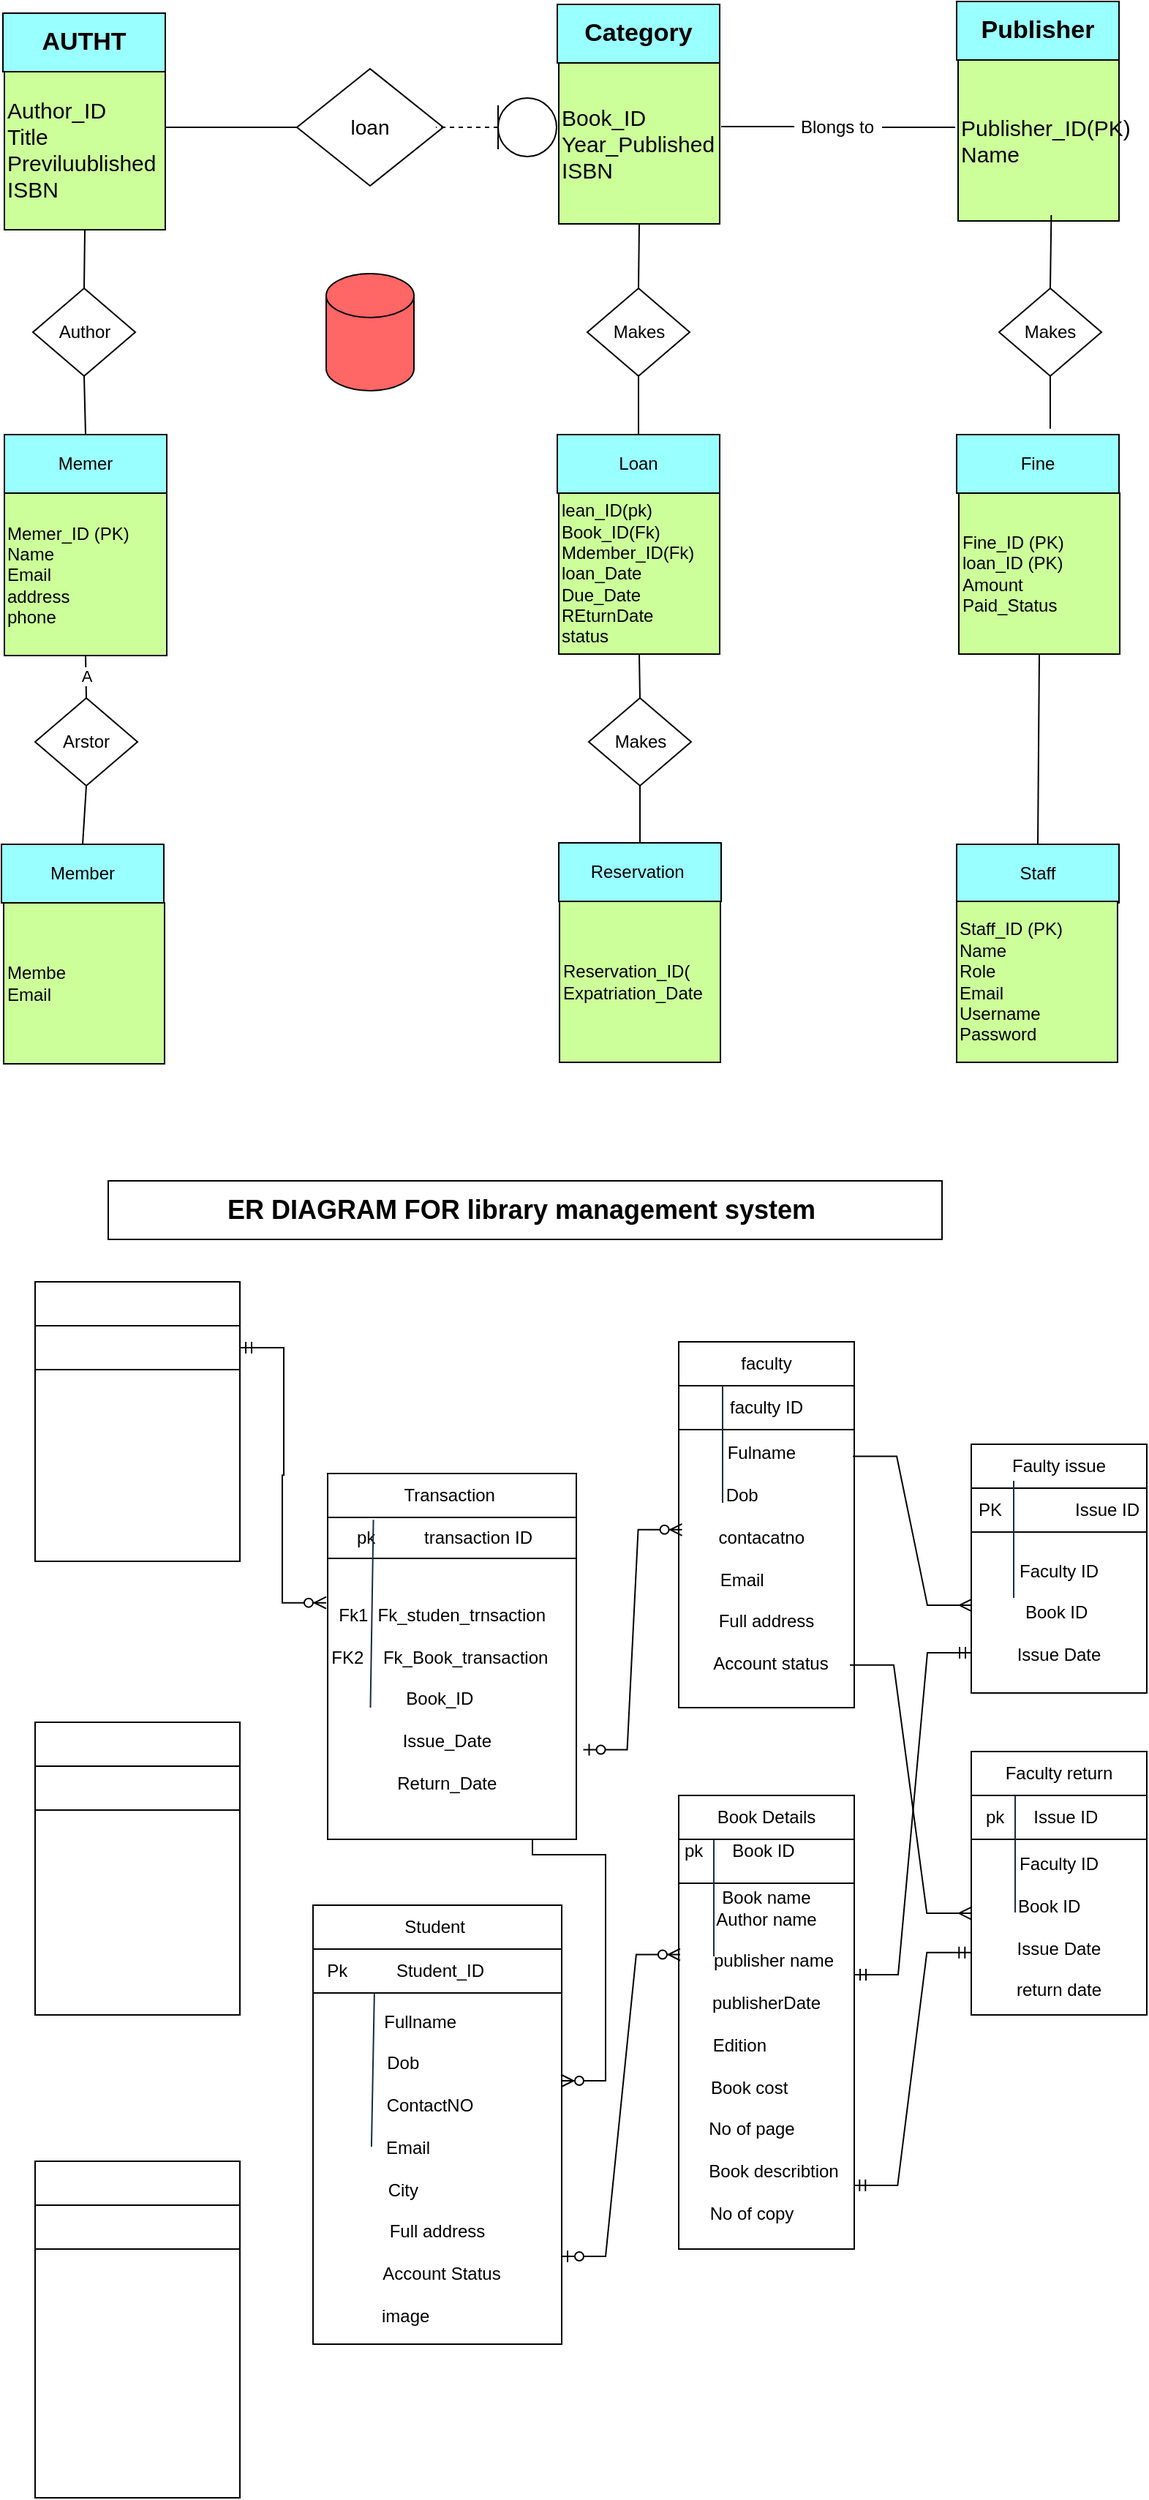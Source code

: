 <mxfile version="27.0.2">
  <diagram name="Page-1" id="FoEoWMVOJTnuln3-TEQc">
    <mxGraphModel dx="1025" dy="451" grid="1" gridSize="10" guides="1" tooltips="1" connect="1" arrows="1" fold="1" page="1" pageScale="1" pageWidth="850" pageHeight="1100" math="0" shadow="0">
      <root>
        <mxCell id="0" />
        <mxCell id="1" parent="0" />
        <mxCell id="AqOa6sonlPo9D2rfYCfu-1" value="&lt;font style=&quot;font-size: 14px;&quot;&gt;loan&lt;/font&gt;" style="rhombus;whiteSpace=wrap;html=1;" parent="1" vertex="1">
          <mxGeometry x="330" y="80" width="100" height="80" as="geometry" />
        </mxCell>
        <mxCell id="AqOa6sonlPo9D2rfYCfu-2" value="&lt;font style=&quot;font-size: 15px;&quot;&gt;Author_ID&lt;/font&gt;&lt;div&gt;&lt;font style=&quot;font-size: 15px;&quot;&gt;Title&lt;/font&gt;&lt;/div&gt;&lt;div&gt;&lt;font style=&quot;font-size: 15px;&quot;&gt;Previluublished&lt;/font&gt;&lt;/div&gt;&lt;div&gt;&lt;font style=&quot;font-size: 15px;&quot;&gt;ISBN&lt;/font&gt;&lt;/div&gt;" style="whiteSpace=wrap;html=1;aspect=fixed;align=left;fillColor=#CCFF99;" parent="1" vertex="1">
          <mxGeometry x="130" y="80" width="110" height="110" as="geometry" />
        </mxCell>
        <mxCell id="AqOa6sonlPo9D2rfYCfu-3" value="&lt;b&gt;&lt;font style=&quot;font-size: 17px;&quot;&gt;AUTHT&lt;/font&gt;&lt;/b&gt;" style="rounded=0;whiteSpace=wrap;html=1;fillColor=#99FFFF;" parent="1" vertex="1">
          <mxGeometry x="129" y="42" width="111" height="40" as="geometry" />
        </mxCell>
        <mxCell id="AqOa6sonlPo9D2rfYCfu-4" value="" style="endArrow=none;html=1;rounded=0;" parent="1" edge="1">
          <mxGeometry width="50" height="50" relative="1" as="geometry">
            <mxPoint x="240" y="120" as="sourcePoint" />
            <mxPoint x="330" y="120" as="targetPoint" />
            <Array as="points">
              <mxPoint x="300" y="120" />
            </Array>
          </mxGeometry>
        </mxCell>
        <mxCell id="AqOa6sonlPo9D2rfYCfu-5" value="" style="shape=umlLifeline;perimeter=lifelinePerimeter;whiteSpace=wrap;html=1;container=1;dropTarget=0;collapsible=0;recursiveResize=0;outlineConnect=0;portConstraint=eastwest;newEdgeStyle={&quot;curved&quot;:0,&quot;rounded&quot;:0};participant=umlEntity;rotation=90;size=40;" parent="1" vertex="1">
          <mxGeometry x="446.25" y="78.75" width="40" height="82.5" as="geometry" />
        </mxCell>
        <mxCell id="AqOa6sonlPo9D2rfYCfu-6" value="&lt;span style=&quot;font-size: 15px;&quot;&gt;Book_ID&lt;/span&gt;&lt;div&gt;&lt;span style=&quot;font-size: 15px;&quot;&gt;Year_Published&lt;/span&gt;&lt;/div&gt;&lt;div&gt;&lt;span style=&quot;font-size: 15px;&quot;&gt;ISBN&lt;/span&gt;&lt;/div&gt;" style="whiteSpace=wrap;html=1;aspect=fixed;align=left;fillColor=#CCFF99;" parent="1" vertex="1">
          <mxGeometry x="509" y="76" width="110" height="110" as="geometry" />
        </mxCell>
        <mxCell id="AqOa6sonlPo9D2rfYCfu-7" value="&lt;span style=&quot;font-size: 17px;&quot;&gt;&lt;b&gt;Category&lt;/b&gt;&lt;/span&gt;" style="rounded=0;whiteSpace=wrap;html=1;fillColor=#99FFFF;" parent="1" vertex="1">
          <mxGeometry x="508" y="36" width="111" height="40" as="geometry" />
        </mxCell>
        <mxCell id="heS-apC7RwUpxdM9aNpH-1" value="" style="shape=cylinder3;whiteSpace=wrap;html=1;boundedLbl=1;backgroundOutline=1;size=15;fillColor=#FF6666;" parent="1" vertex="1">
          <mxGeometry x="350" y="220" width="60" height="80" as="geometry" />
        </mxCell>
        <mxCell id="B1uiYq23eyl5VwNpWCAt-1" value="" style="endArrow=none;html=1;rounded=0;" parent="1" edge="1">
          <mxGeometry width="50" height="50" relative="1" as="geometry">
            <mxPoint x="620" y="119.5" as="sourcePoint" />
            <mxPoint x="670" y="119.5" as="targetPoint" />
          </mxGeometry>
        </mxCell>
        <mxCell id="B1uiYq23eyl5VwNpWCAt-2" value="Blongs to" style="text;html=1;align=center;verticalAlign=middle;resizable=0;points=[];autosize=1;strokeColor=none;fillColor=none;" parent="1" vertex="1">
          <mxGeometry x="664" y="105" width="70" height="30" as="geometry" />
        </mxCell>
        <mxCell id="B1uiYq23eyl5VwNpWCAt-3" value="" style="endArrow=none;html=1;rounded=0;" parent="1" edge="1">
          <mxGeometry width="50" height="50" relative="1" as="geometry">
            <mxPoint x="730" y="120" as="sourcePoint" />
            <mxPoint x="780" y="120" as="targetPoint" />
          </mxGeometry>
        </mxCell>
        <mxCell id="B1uiYq23eyl5VwNpWCAt-4" value="&lt;span style=&quot;font-size: 15px;&quot;&gt;Publisher_ID(PK)&lt;/span&gt;&lt;div&gt;&lt;span style=&quot;font-size: 15px;&quot;&gt;Name&lt;/span&gt;&lt;/div&gt;" style="whiteSpace=wrap;html=1;aspect=fixed;align=left;fillColor=#CCFF99;" parent="1" vertex="1">
          <mxGeometry x="782" y="74" width="110" height="110" as="geometry" />
        </mxCell>
        <mxCell id="B1uiYq23eyl5VwNpWCAt-5" value="&lt;span style=&quot;font-size: 17px;&quot;&gt;&lt;b&gt;Publisher&lt;/b&gt;&lt;/span&gt;" style="rounded=0;whiteSpace=wrap;html=1;fillColor=#99FFFF;" parent="1" vertex="1">
          <mxGeometry x="781" y="34" width="111" height="40" as="geometry" />
        </mxCell>
        <mxCell id="EL94iSqlh3Zu_l04_MkY-1" value="Memer" style="rounded=0;whiteSpace=wrap;html=1;fillColor=#99FFFF;" parent="1" vertex="1">
          <mxGeometry x="130" y="330" width="111" height="40" as="geometry" />
        </mxCell>
        <mxCell id="EL94iSqlh3Zu_l04_MkY-2" value="Author" style="rhombus;whiteSpace=wrap;html=1;" parent="1" vertex="1">
          <mxGeometry x="149.5" y="230" width="70" height="60" as="geometry" />
        </mxCell>
        <mxCell id="EL94iSqlh3Zu_l04_MkY-3" value="Memer_ID (PK)&lt;div&gt;Name&lt;/div&gt;&lt;div&gt;Email&lt;/div&gt;&lt;div&gt;address&lt;/div&gt;&lt;div&gt;phone&lt;/div&gt;" style="whiteSpace=wrap;html=1;aspect=fixed;align=left;fillColor=#CCFF99;" parent="1" vertex="1">
          <mxGeometry x="130" y="370" width="111" height="111" as="geometry" />
        </mxCell>
        <mxCell id="EL94iSqlh3Zu_l04_MkY-4" value="Member" style="rounded=0;whiteSpace=wrap;html=1;fillColor=#99FFFF;" parent="1" vertex="1">
          <mxGeometry x="128" y="610" width="111" height="40" as="geometry" />
        </mxCell>
        <mxCell id="EL94iSqlh3Zu_l04_MkY-5" value="Membe&lt;div&gt;Email&lt;/div&gt;" style="whiteSpace=wrap;html=1;aspect=fixed;align=left;fillColor=#CCFF99;" parent="1" vertex="1">
          <mxGeometry x="129.5" y="650" width="110" height="110" as="geometry" />
        </mxCell>
        <mxCell id="EL94iSqlh3Zu_l04_MkY-6" value="Arstor" style="rhombus;whiteSpace=wrap;html=1;" parent="1" vertex="1">
          <mxGeometry x="151" y="510" width="70" height="60" as="geometry" />
        </mxCell>
        <mxCell id="EL94iSqlh3Zu_l04_MkY-8" value="" style="endArrow=none;html=1;rounded=0;exitX=0.5;exitY=1;exitDx=0;exitDy=0;entryX=0.5;entryY=0;entryDx=0;entryDy=0;" parent="1" source="AqOa6sonlPo9D2rfYCfu-2" target="EL94iSqlh3Zu_l04_MkY-2" edge="1">
          <mxGeometry width="50" height="50" relative="1" as="geometry">
            <mxPoint x="241" y="220" as="sourcePoint" />
            <mxPoint x="331" y="220" as="targetPoint" />
            <Array as="points" />
          </mxGeometry>
        </mxCell>
        <mxCell id="EL94iSqlh3Zu_l04_MkY-9" value="" style="endArrow=none;html=1;rounded=0;entryX=0.579;entryY=0.964;entryDx=0;entryDy=0;exitX=0.5;exitY=0;exitDx=0;exitDy=0;entryPerimeter=0;" parent="1" source="EL94iSqlh3Zu_l04_MkY-15" target="B1uiYq23eyl5VwNpWCAt-4" edge="1">
          <mxGeometry width="50" height="50" relative="1" as="geometry">
            <mxPoint x="600" y="470" as="sourcePoint" />
            <mxPoint x="670" y="460" as="targetPoint" />
            <Array as="points" />
          </mxGeometry>
        </mxCell>
        <mxCell id="EL94iSqlh3Zu_l04_MkY-10" value="" style="endArrow=none;html=1;rounded=0;exitX=0.5;exitY=1;exitDx=0;exitDy=0;entryX=0.5;entryY=0;entryDx=0;entryDy=0;" parent="1" source="EL94iSqlh3Zu_l04_MkY-2" target="EL94iSqlh3Zu_l04_MkY-1" edge="1">
          <mxGeometry width="50" height="50" relative="1" as="geometry">
            <mxPoint x="290" y="250" as="sourcePoint" />
            <mxPoint x="360" y="240" as="targetPoint" />
            <Array as="points" />
          </mxGeometry>
        </mxCell>
        <mxCell id="EL94iSqlh3Zu_l04_MkY-11" value="A" style="endArrow=none;html=1;rounded=0;exitX=0.5;exitY=1;exitDx=0;exitDy=0;entryX=0.5;entryY=0;entryDx=0;entryDy=0;" parent="1" source="EL94iSqlh3Zu_l04_MkY-3" target="EL94iSqlh3Zu_l04_MkY-6" edge="1">
          <mxGeometry width="50" height="50" relative="1" as="geometry">
            <mxPoint x="310" y="565" as="sourcePoint" />
            <mxPoint x="380" y="555" as="targetPoint" />
            <Array as="points" />
          </mxGeometry>
        </mxCell>
        <mxCell id="EL94iSqlh3Zu_l04_MkY-12" value="" style="endArrow=none;html=1;rounded=0;exitX=0.5;exitY=1;exitDx=0;exitDy=0;entryX=0.5;entryY=0;entryDx=0;entryDy=0;" parent="1" source="EL94iSqlh3Zu_l04_MkY-6" target="EL94iSqlh3Zu_l04_MkY-4" edge="1">
          <mxGeometry width="50" height="50" relative="1" as="geometry">
            <mxPoint x="310" y="565" as="sourcePoint" />
            <mxPoint x="380" y="555" as="targetPoint" />
            <Array as="points" />
          </mxGeometry>
        </mxCell>
        <mxCell id="EL94iSqlh3Zu_l04_MkY-13" value="Fine" style="rounded=0;whiteSpace=wrap;html=1;fillColor=#99FFFF;" parent="1" vertex="1">
          <mxGeometry x="781" y="330" width="111" height="40" as="geometry" />
        </mxCell>
        <mxCell id="EL94iSqlh3Zu_l04_MkY-14" value="Fine_ID (PK)&lt;div&gt;loan_ID (PK)&lt;/div&gt;&lt;div&gt;Amount&lt;/div&gt;&lt;div&gt;Paid_Status&lt;/div&gt;" style="whiteSpace=wrap;html=1;aspect=fixed;align=left;fillColor=#CCFF99;" parent="1" vertex="1">
          <mxGeometry x="782.5" y="370" width="110" height="110" as="geometry" />
        </mxCell>
        <mxCell id="EL94iSqlh3Zu_l04_MkY-15" value="Makes" style="rhombus;whiteSpace=wrap;html=1;" parent="1" vertex="1">
          <mxGeometry x="810" y="230" width="70" height="60" as="geometry" />
        </mxCell>
        <mxCell id="EL94iSqlh3Zu_l04_MkY-16" value="" style="endArrow=none;html=1;rounded=0;entryX=0.5;entryY=1;entryDx=0;entryDy=0;" parent="1" target="EL94iSqlh3Zu_l04_MkY-15" edge="1">
          <mxGeometry width="50" height="50" relative="1" as="geometry">
            <mxPoint x="845" y="326" as="sourcePoint" />
            <mxPoint x="734" y="299.5" as="targetPoint" />
            <Array as="points" />
          </mxGeometry>
        </mxCell>
        <mxCell id="EL94iSqlh3Zu_l04_MkY-17" value="Staff" style="rounded=0;whiteSpace=wrap;html=1;fillColor=#99FFFF;" parent="1" vertex="1">
          <mxGeometry x="781" y="610" width="111" height="40" as="geometry" />
        </mxCell>
        <mxCell id="EL94iSqlh3Zu_l04_MkY-18" value="Staff_ID (PK)&lt;div&gt;Name&lt;/div&gt;&lt;div&gt;Role&lt;/div&gt;&lt;div&gt;Email&lt;/div&gt;&lt;div&gt;Username&lt;/div&gt;&lt;div&gt;Password&lt;/div&gt;" style="whiteSpace=wrap;html=1;aspect=fixed;align=left;fillColor=#CCFF99;" parent="1" vertex="1">
          <mxGeometry x="781" y="649" width="110" height="110" as="geometry" />
        </mxCell>
        <mxCell id="EL94iSqlh3Zu_l04_MkY-19" value="" style="endArrow=none;html=1;rounded=0;exitX=0.5;exitY=1;exitDx=0;exitDy=0;entryX=0.5;entryY=0;entryDx=0;entryDy=0;" parent="1" source="EL94iSqlh3Zu_l04_MkY-14" target="EL94iSqlh3Zu_l04_MkY-17" edge="1">
          <mxGeometry width="50" height="50" relative="1" as="geometry">
            <mxPoint x="890" y="520" as="sourcePoint" />
            <mxPoint x="990" y="510" as="targetPoint" />
            <Array as="points" />
          </mxGeometry>
        </mxCell>
        <mxCell id="r23-rb_sF9-1-wGjHm8x-1" value="Loan" style="rounded=0;whiteSpace=wrap;html=1;fillColor=#99FFFF;" parent="1" vertex="1">
          <mxGeometry x="508" y="330" width="111" height="40" as="geometry" />
        </mxCell>
        <mxCell id="r23-rb_sF9-1-wGjHm8x-2" value="lean_ID(pk)&lt;div&gt;Book_ID(Fk)&lt;/div&gt;&lt;div&gt;Mdember_ID(Fk)&lt;/div&gt;&lt;div&gt;loan_Date&lt;/div&gt;&lt;div&gt;Due_Date&lt;/div&gt;&lt;div&gt;REturnDate&lt;/div&gt;&lt;div&gt;status&lt;/div&gt;" style="whiteSpace=wrap;html=1;aspect=fixed;align=left;fillColor=#CCFF99;" parent="1" vertex="1">
          <mxGeometry x="509" y="370" width="110" height="110" as="geometry" />
        </mxCell>
        <mxCell id="r23-rb_sF9-1-wGjHm8x-3" value="Reservation&amp;nbsp;" style="rounded=0;whiteSpace=wrap;html=1;fillColor=#99FFFF;" parent="1" vertex="1">
          <mxGeometry x="509" y="609" width="111" height="40" as="geometry" />
        </mxCell>
        <mxCell id="r23-rb_sF9-1-wGjHm8x-4" value="Reservation_ID(&lt;div&gt;Expatriation_Date&lt;/div&gt;" style="whiteSpace=wrap;html=1;aspect=fixed;align=left;fillColor=#CCFF99;" parent="1" vertex="1">
          <mxGeometry x="509.5" y="649" width="110" height="110" as="geometry" />
        </mxCell>
        <mxCell id="r23-rb_sF9-1-wGjHm8x-5" value="Makes" style="rhombus;whiteSpace=wrap;html=1;" parent="1" vertex="1">
          <mxGeometry x="528.5" y="230" width="70" height="60" as="geometry" />
        </mxCell>
        <mxCell id="r23-rb_sF9-1-wGjHm8x-6" value="" style="endArrow=none;html=1;rounded=0;entryX=0.5;entryY=1;entryDx=0;entryDy=0;exitX=0.5;exitY=0;exitDx=0;exitDy=0;" parent="1" source="r23-rb_sF9-1-wGjHm8x-5" target="AqOa6sonlPo9D2rfYCfu-6" edge="1">
          <mxGeometry width="50" height="50" relative="1" as="geometry">
            <mxPoint x="855" y="240" as="sourcePoint" />
            <mxPoint x="856" y="190" as="targetPoint" />
            <Array as="points" />
          </mxGeometry>
        </mxCell>
        <mxCell id="r23-rb_sF9-1-wGjHm8x-7" value="" style="endArrow=none;html=1;rounded=0;entryX=0.5;entryY=0;entryDx=0;entryDy=0;exitX=0.5;exitY=1;exitDx=0;exitDy=0;" parent="1" source="r23-rb_sF9-1-wGjHm8x-5" target="r23-rb_sF9-1-wGjHm8x-1" edge="1">
          <mxGeometry width="50" height="50" relative="1" as="geometry">
            <mxPoint x="574" y="240" as="sourcePoint" />
            <mxPoint x="574" y="196" as="targetPoint" />
            <Array as="points" />
          </mxGeometry>
        </mxCell>
        <mxCell id="r23-rb_sF9-1-wGjHm8x-8" value="" style="endArrow=none;html=1;rounded=0;exitX=0.5;exitY=1;exitDx=0;exitDy=0;entryX=0.5;entryY=0;entryDx=0;entryDy=0;" parent="1" source="r23-rb_sF9-1-wGjHm8x-2" target="r23-rb_sF9-1-wGjHm8x-10" edge="1">
          <mxGeometry width="50" height="50" relative="1" as="geometry">
            <mxPoint x="848" y="490" as="sourcePoint" />
            <mxPoint x="580" y="500" as="targetPoint" />
            <Array as="points" />
          </mxGeometry>
        </mxCell>
        <mxCell id="r23-rb_sF9-1-wGjHm8x-9" value="" style="endArrow=none;html=1;rounded=0;exitX=0.5;exitY=1;exitDx=0;exitDy=0;entryX=0.5;entryY=0;entryDx=0;entryDy=0;" parent="1" source="r23-rb_sF9-1-wGjHm8x-10" target="r23-rb_sF9-1-wGjHm8x-3" edge="1">
          <mxGeometry width="50" height="50" relative="1" as="geometry">
            <mxPoint x="580" y="570" as="sourcePoint" />
            <mxPoint x="574" y="619" as="targetPoint" />
            <Array as="points" />
          </mxGeometry>
        </mxCell>
        <mxCell id="r23-rb_sF9-1-wGjHm8x-10" value="Makes" style="rhombus;whiteSpace=wrap;html=1;" parent="1" vertex="1">
          <mxGeometry x="529.5" y="510" width="70" height="60" as="geometry" />
        </mxCell>
        <mxCell id="JQ3Pu39aECeHjvt2iDNs-1" value="Fulname&amp;nbsp;&amp;nbsp;&lt;div&gt;&amp;nbsp;&lt;div&gt;Dob&amp;nbsp; &amp;nbsp; &amp;nbsp; &amp;nbsp; &amp;nbsp;&amp;nbsp;&lt;/div&gt;&lt;div&gt;&amp;nbsp; &amp;nbsp; &amp;nbsp; &amp;nbsp;&amp;nbsp;&lt;/div&gt;&lt;div&gt;contacatno&amp;nbsp;&amp;nbsp;&lt;/div&gt;&lt;div&gt;&amp;nbsp;&amp;nbsp;&lt;/div&gt;&lt;div&gt;Email&amp;nbsp; &amp;nbsp; &amp;nbsp; &amp;nbsp; &amp;nbsp;&amp;nbsp;&lt;/div&gt;&lt;div&gt;&amp;nbsp; &amp;nbsp; &amp;nbsp; &amp;nbsp; &amp;nbsp;&amp;nbsp;&lt;/div&gt;&lt;div&gt;Full address&lt;/div&gt;&lt;div&gt;&amp;nbsp;&lt;/div&gt;&lt;div&gt;&amp;nbsp; Account status&lt;/div&gt;&lt;div&gt;&lt;br&gt;&lt;/div&gt;&lt;/div&gt;" style="rounded=0;whiteSpace=wrap;html=1;" vertex="1" parent="1">
          <mxGeometry x="591" y="1010" width="120" height="190" as="geometry" />
        </mxCell>
        <mxCell id="JQ3Pu39aECeHjvt2iDNs-2" value="faculty ID" style="rounded=0;whiteSpace=wrap;html=1;" vertex="1" parent="1">
          <mxGeometry x="591" y="980" width="120" height="30" as="geometry" />
        </mxCell>
        <mxCell id="JQ3Pu39aECeHjvt2iDNs-3" value="faculty" style="rounded=0;whiteSpace=wrap;html=1;" vertex="1" parent="1">
          <mxGeometry x="591" y="950" width="120" height="30" as="geometry" />
        </mxCell>
        <mxCell id="JQ3Pu39aECeHjvt2iDNs-4" value="&lt;div&gt;&lt;br&gt;&lt;/div&gt;&lt;div&gt;Book name&lt;/div&gt;Author name&lt;div&gt;&lt;br&gt;&lt;div&gt;&amp;nbsp; &amp;nbsp;publisher name&lt;/div&gt;&lt;div&gt;&lt;br&gt;&lt;/div&gt;&lt;div&gt;publisherDate&lt;/div&gt;&lt;div&gt;&lt;br&gt;&lt;/div&gt;&lt;div&gt;Edition&amp;nbsp; &amp;nbsp; &amp;nbsp; &amp;nbsp; &amp;nbsp; &amp;nbsp;&lt;/div&gt;&lt;div&gt;&lt;br&gt;&lt;/div&gt;&lt;div&gt;Book cost&amp;nbsp; &amp;nbsp; &amp;nbsp; &amp;nbsp;&lt;/div&gt;&lt;div&gt;&lt;br&gt;&lt;/div&gt;&lt;div&gt;No of page&amp;nbsp; &amp;nbsp; &amp;nbsp;&amp;nbsp;&lt;/div&gt;&lt;div&gt;&lt;br&gt;&lt;/div&gt;&lt;div&gt;&amp;nbsp; &amp;nbsp;Book describtion&lt;/div&gt;&lt;div&gt;&lt;br&gt;&lt;/div&gt;&lt;div&gt;No of copy&amp;nbsp; &amp;nbsp; &amp;nbsp;&amp;nbsp;&lt;/div&gt;&lt;div&gt;&lt;br&gt;&lt;/div&gt;&lt;div&gt;&lt;br&gt;&lt;/div&gt;&lt;/div&gt;" style="rounded=0;whiteSpace=wrap;html=1;" vertex="1" parent="1">
          <mxGeometry x="591" y="1320" width="120" height="250" as="geometry" />
        </mxCell>
        <mxCell id="JQ3Pu39aECeHjvt2iDNs-5" value="pk&amp;nbsp; &amp;nbsp; &amp;nbsp; Book ID&amp;nbsp; &amp;nbsp; &amp;nbsp; &amp;nbsp; &amp;nbsp; &amp;nbsp; &amp;nbsp; &amp;nbsp;" style="rounded=0;whiteSpace=wrap;html=1;" vertex="1" parent="1">
          <mxGeometry x="591" y="1290" width="120" height="30" as="geometry" />
        </mxCell>
        <mxCell id="JQ3Pu39aECeHjvt2iDNs-6" value="Book Details" style="rounded=0;whiteSpace=wrap;html=1;" vertex="1" parent="1">
          <mxGeometry x="591" y="1260" width="120" height="30" as="geometry" />
        </mxCell>
        <mxCell id="JQ3Pu39aECeHjvt2iDNs-7" value="Faculty ID&lt;div&gt;&lt;br&gt;&lt;div&gt;Book ID&amp;nbsp;&lt;/div&gt;&lt;div&gt;&amp;nbsp;&amp;nbsp;&amp;nbsp;&lt;/div&gt;&lt;div&gt;Issue Date&lt;/div&gt;&lt;/div&gt;" style="rounded=0;whiteSpace=wrap;html=1;" vertex="1" parent="1">
          <mxGeometry x="791" y="1080" width="120" height="110" as="geometry" />
        </mxCell>
        <mxCell id="JQ3Pu39aECeHjvt2iDNs-8" value="PK&amp;nbsp; &amp;nbsp; &amp;nbsp; &amp;nbsp; &amp;nbsp; &amp;nbsp; &amp;nbsp; &amp;nbsp;Issue ID" style="rounded=0;whiteSpace=wrap;html=1;" vertex="1" parent="1">
          <mxGeometry x="791" y="1050" width="120" height="30" as="geometry" />
        </mxCell>
        <mxCell id="JQ3Pu39aECeHjvt2iDNs-9" value="Faulty issue" style="rounded=0;whiteSpace=wrap;html=1;" vertex="1" parent="1">
          <mxGeometry x="791" y="1020" width="120" height="30" as="geometry" />
        </mxCell>
        <mxCell id="JQ3Pu39aECeHjvt2iDNs-10" value="Faculty ID&lt;div&gt;&lt;br&gt;&lt;div&gt;Book ID&amp;nbsp; &amp;nbsp;&amp;nbsp;&lt;/div&gt;&lt;div&gt;&lt;br&gt;&lt;/div&gt;&lt;div&gt;Issue Date&lt;/div&gt;&lt;div&gt;&lt;br&gt;&lt;/div&gt;&lt;div&gt;return date&lt;/div&gt;&lt;/div&gt;" style="rounded=0;whiteSpace=wrap;html=1;" vertex="1" parent="1">
          <mxGeometry x="791" y="1290" width="120" height="120" as="geometry" />
        </mxCell>
        <mxCell id="JQ3Pu39aECeHjvt2iDNs-11" value="pk&amp;nbsp; &amp;nbsp; &amp;nbsp; Issue ID&amp;nbsp; &amp;nbsp; &amp;nbsp; &amp;nbsp;" style="rounded=0;whiteSpace=wrap;html=1;" vertex="1" parent="1">
          <mxGeometry x="791" y="1260" width="120" height="30" as="geometry" />
        </mxCell>
        <mxCell id="JQ3Pu39aECeHjvt2iDNs-12" value="Faculty return" style="rounded=0;whiteSpace=wrap;html=1;" vertex="1" parent="1">
          <mxGeometry x="791" y="1230" width="120" height="30" as="geometry" />
        </mxCell>
        <mxCell id="JQ3Pu39aECeHjvt2iDNs-13" value="" style="edgeStyle=entityRelationEdgeStyle;fontSize=12;html=1;endArrow=ERmany;rounded=0;exitX=0.975;exitY=0.847;exitDx=0;exitDy=0;exitPerimeter=0;entryX=-0.003;entryY=0.421;entryDx=0;entryDy=0;entryPerimeter=0;" edge="1" parent="1" source="JQ3Pu39aECeHjvt2iDNs-1" target="JQ3Pu39aECeHjvt2iDNs-10">
          <mxGeometry width="100" height="100" relative="1" as="geometry">
            <mxPoint x="701" y="1180" as="sourcePoint" />
            <mxPoint x="791" y="1340" as="targetPoint" />
            <Array as="points">
              <mxPoint x="832.36" y="1383.23" />
              <mxPoint x="882" y="1265.49" />
              <mxPoint x="602" y="1245.49" />
              <mxPoint x="712" y="1225.49" />
              <mxPoint x="582" y="1245.49" />
              <mxPoint x="882" y="1275.49" />
              <mxPoint x="1052" y="1325.49" />
              <mxPoint x="842" y="1265.49" />
              <mxPoint x="802.36" y="1323.23" />
              <mxPoint x="812.36" y="1313.23" />
              <mxPoint x="822.36" y="1355.23" />
              <mxPoint x="822.36" y="1383.23" />
              <mxPoint x="822.36" y="1383.23" />
            </Array>
          </mxGeometry>
        </mxCell>
        <mxCell id="JQ3Pu39aECeHjvt2iDNs-14" value="" style="edgeStyle=entityRelationEdgeStyle;fontSize=12;html=1;endArrow=ERmandOne;startArrow=ERmandOne;rounded=0;exitX=0.997;exitY=0.826;exitDx=0;exitDy=0;exitPerimeter=0;entryX=-0.003;entryY=0.645;entryDx=0;entryDy=0;entryPerimeter=0;" edge="1" parent="1" source="JQ3Pu39aECeHjvt2iDNs-4" target="JQ3Pu39aECeHjvt2iDNs-10">
          <mxGeometry width="100" height="100" relative="1" as="geometry">
            <mxPoint x="691" y="1470" as="sourcePoint" />
            <mxPoint x="791" y="1370" as="targetPoint" />
            <Array as="points">
              <mxPoint x="761" y="1470" />
            </Array>
          </mxGeometry>
        </mxCell>
        <mxCell id="JQ3Pu39aECeHjvt2iDNs-15" value="" style="edgeStyle=entityRelationEdgeStyle;fontSize=12;html=1;endArrow=ERmandOne;startArrow=ERmandOne;rounded=0;exitX=1;exitY=0.25;exitDx=0;exitDy=0;entryX=0;entryY=0.75;entryDx=0;entryDy=0;" edge="1" parent="1" source="JQ3Pu39aECeHjvt2iDNs-4" target="JQ3Pu39aECeHjvt2iDNs-7">
          <mxGeometry width="100" height="100" relative="1" as="geometry">
            <mxPoint x="711" y="1290" as="sourcePoint" />
            <mxPoint x="791" y="1174" as="targetPoint" />
            <Array as="points">
              <mxPoint x="761" y="1283" />
              <mxPoint x="751" y="1193" />
            </Array>
          </mxGeometry>
        </mxCell>
        <mxCell id="JQ3Pu39aECeHjvt2iDNs-16" value="pk&amp;nbsp; &amp;nbsp; &amp;nbsp; &amp;nbsp; &amp;nbsp; transaction ID&amp;nbsp; &amp;nbsp;" style="rounded=0;whiteSpace=wrap;html=1;" vertex="1" parent="1">
          <mxGeometry x="351" y="1069" width="170" height="30" as="geometry" />
        </mxCell>
        <mxCell id="JQ3Pu39aECeHjvt2iDNs-17" value="Transaction&amp;nbsp;" style="rounded=0;whiteSpace=wrap;html=1;" vertex="1" parent="1">
          <mxGeometry x="351" y="1040" width="170" height="30" as="geometry" />
        </mxCell>
        <mxCell id="JQ3Pu39aECeHjvt2iDNs-18" value="Fullname&amp;nbsp; &amp;nbsp; &amp;nbsp; &amp;nbsp;&lt;div&gt;&lt;br&gt;&lt;div&gt;Dob&amp;nbsp; &amp;nbsp; &amp;nbsp; &amp;nbsp; &amp;nbsp; &amp;nbsp; &amp;nbsp;&amp;nbsp;&lt;/div&gt;&lt;div&gt;&lt;br&gt;&lt;/div&gt;&lt;div&gt;ContactNO&amp;nbsp; &amp;nbsp;&lt;/div&gt;&lt;div&gt;&lt;br&gt;&lt;/div&gt;&lt;div&gt;Email&amp;nbsp; &amp;nbsp; &amp;nbsp; &amp;nbsp; &amp;nbsp; &amp;nbsp;&amp;nbsp;&lt;/div&gt;&lt;div&gt;&lt;br&gt;&lt;/div&gt;&lt;div&gt;City&amp;nbsp; &amp;nbsp; &amp;nbsp; &amp;nbsp; &amp;nbsp; &amp;nbsp; &amp;nbsp;&amp;nbsp;&lt;/div&gt;&lt;div&gt;&amp;nbsp;&lt;/div&gt;&lt;div&gt;Full address&lt;/div&gt;&lt;div&gt;&lt;br&gt;&lt;/div&gt;&lt;div&gt;&amp;nbsp; Account Status&lt;/div&gt;&lt;div&gt;&lt;br&gt;&lt;/div&gt;&lt;div&gt;image&amp;nbsp; &amp;nbsp; &amp;nbsp; &amp;nbsp; &amp;nbsp; &amp;nbsp; &amp;nbsp;&lt;/div&gt;&lt;/div&gt;" style="rounded=0;whiteSpace=wrap;html=1;" vertex="1" parent="1">
          <mxGeometry x="341" y="1395" width="170" height="240" as="geometry" />
        </mxCell>
        <mxCell id="JQ3Pu39aECeHjvt2iDNs-19" value="Student&amp;nbsp;" style="rounded=0;whiteSpace=wrap;html=1;" vertex="1" parent="1">
          <mxGeometry x="341" y="1335" width="170" height="30" as="geometry" />
        </mxCell>
        <mxCell id="JQ3Pu39aECeHjvt2iDNs-20" value="" style="edgeStyle=entityRelationEdgeStyle;fontSize=12;html=1;endArrow=ERmany;rounded=0;exitX=0.992;exitY=0.096;exitDx=0;exitDy=0;exitPerimeter=0;entryX=0;entryY=0.455;entryDx=0;entryDy=0;entryPerimeter=0;" edge="1" parent="1" source="JQ3Pu39aECeHjvt2iDNs-1" target="JQ3Pu39aECeHjvt2iDNs-7">
          <mxGeometry width="100" height="100" relative="1" as="geometry">
            <mxPoint x="708" y="982.5" as="sourcePoint" />
            <mxPoint x="791" y="1147.5" as="targetPoint" />
            <Array as="points">
              <mxPoint x="832.36" y="1194.73" />
              <mxPoint x="882" y="1076.99" />
              <mxPoint x="602" y="1056.99" />
              <mxPoint x="712" y="1036.99" />
              <mxPoint x="582" y="1056.99" />
              <mxPoint x="882" y="1086.99" />
              <mxPoint x="1052" y="1136.99" />
              <mxPoint x="842" y="1076.99" />
              <mxPoint x="802.36" y="1134.73" />
              <mxPoint x="812.36" y="1124.73" />
              <mxPoint x="822.36" y="1166.73" />
              <mxPoint x="822.36" y="1194.73" />
              <mxPoint x="822.36" y="1194.73" />
            </Array>
          </mxGeometry>
        </mxCell>
        <mxCell id="JQ3Pu39aECeHjvt2iDNs-21" value="" style="edgeStyle=entityRelationEdgeStyle;fontSize=12;html=1;endArrow=ERzeroToMany;startArrow=ERzeroToOne;rounded=0;entryX=0.019;entryY=0.36;entryDx=0;entryDy=0;entryPerimeter=0;exitX=1.028;exitY=0.681;exitDx=0;exitDy=0;exitPerimeter=0;" edge="1" parent="1" source="JQ3Pu39aECeHjvt2iDNs-41" target="JQ3Pu39aECeHjvt2iDNs-1">
          <mxGeometry width="100" height="100" relative="1" as="geometry">
            <mxPoint x="491" y="1230" as="sourcePoint" />
            <mxPoint x="591" y="1130" as="targetPoint" />
          </mxGeometry>
        </mxCell>
        <mxCell id="JQ3Pu39aECeHjvt2iDNs-22" value="" style="edgeStyle=entityRelationEdgeStyle;fontSize=12;html=1;endArrow=ERzeroToMany;startArrow=ERmandOne;rounded=0;entryX=1;entryY=0.25;entryDx=0;entryDy=0;exitX=1;exitY=0.25;exitDx=0;exitDy=0;" edge="1" parent="1" source="JQ3Pu39aECeHjvt2iDNs-41" target="JQ3Pu39aECeHjvt2iDNs-18">
          <mxGeometry width="100" height="100" relative="1" as="geometry">
            <mxPoint x="519" y="1230" as="sourcePoint" />
            <mxPoint x="559" y="1350" as="targetPoint" />
            <Array as="points">
              <mxPoint x="559" y="1290" />
            </Array>
          </mxGeometry>
        </mxCell>
        <mxCell id="JQ3Pu39aECeHjvt2iDNs-23" value="" style="edgeStyle=entityRelationEdgeStyle;fontSize=12;html=1;endArrow=ERzeroToMany;startArrow=ERzeroToOne;rounded=0;entryX=0.008;entryY=0.195;entryDx=0;entryDy=0;entryPerimeter=0;exitX=1;exitY=0.75;exitDx=0;exitDy=0;" edge="1" parent="1" source="JQ3Pu39aECeHjvt2iDNs-18" target="JQ3Pu39aECeHjvt2iDNs-4">
          <mxGeometry width="100" height="100" relative="1" as="geometry">
            <mxPoint x="496" y="1444" as="sourcePoint" />
            <mxPoint x="590" y="1340" as="targetPoint" />
          </mxGeometry>
        </mxCell>
        <mxCell id="JQ3Pu39aECeHjvt2iDNs-24" value="" style="rounded=0;whiteSpace=wrap;html=1;" vertex="1" parent="1">
          <mxGeometry x="151" y="969" width="140" height="131" as="geometry" />
        </mxCell>
        <mxCell id="JQ3Pu39aECeHjvt2iDNs-25" value="" style="rounded=0;whiteSpace=wrap;html=1;" vertex="1" parent="1">
          <mxGeometry x="151" y="939" width="140" height="30" as="geometry" />
        </mxCell>
        <mxCell id="JQ3Pu39aECeHjvt2iDNs-26" value="" style="rounded=0;whiteSpace=wrap;html=1;" vertex="1" parent="1">
          <mxGeometry x="151" y="909" width="140" height="30" as="geometry" />
        </mxCell>
        <mxCell id="JQ3Pu39aECeHjvt2iDNs-27" value="" style="edgeStyle=entityRelationEdgeStyle;fontSize=12;html=1;endArrow=ERzeroToMany;startArrow=ERmandOne;rounded=0;exitX=1;exitY=0.5;exitDx=0;exitDy=0;entryX=-0.006;entryY=0.158;entryDx=0;entryDy=0;entryPerimeter=0;" edge="1" parent="1" source="JQ3Pu39aECeHjvt2iDNs-25" target="JQ3Pu39aECeHjvt2iDNs-41">
          <mxGeometry width="100" height="100" relative="1" as="geometry">
            <mxPoint x="261" y="1085" as="sourcePoint" />
            <mxPoint x="361" y="985" as="targetPoint" />
          </mxGeometry>
        </mxCell>
        <mxCell id="JQ3Pu39aECeHjvt2iDNs-28" value="" style="rounded=0;whiteSpace=wrap;html=1;" vertex="1" parent="1">
          <mxGeometry x="151" y="1270" width="140" height="140" as="geometry" />
        </mxCell>
        <mxCell id="JQ3Pu39aECeHjvt2iDNs-29" value="" style="rounded=0;whiteSpace=wrap;html=1;" vertex="1" parent="1">
          <mxGeometry x="151" y="1240" width="140" height="30" as="geometry" />
        </mxCell>
        <mxCell id="JQ3Pu39aECeHjvt2iDNs-30" value="" style="rounded=0;whiteSpace=wrap;html=1;" vertex="1" parent="1">
          <mxGeometry x="151" y="1210" width="140" height="30" as="geometry" />
        </mxCell>
        <mxCell id="JQ3Pu39aECeHjvt2iDNs-31" value="" style="rounded=0;whiteSpace=wrap;html=1;" vertex="1" parent="1">
          <mxGeometry x="151" y="1570" width="140" height="170" as="geometry" />
        </mxCell>
        <mxCell id="JQ3Pu39aECeHjvt2iDNs-32" value="" style="rounded=0;whiteSpace=wrap;html=1;" vertex="1" parent="1">
          <mxGeometry x="151" y="1540" width="140" height="30" as="geometry" />
        </mxCell>
        <mxCell id="JQ3Pu39aECeHjvt2iDNs-33" value="" style="rounded=0;whiteSpace=wrap;html=1;" vertex="1" parent="1">
          <mxGeometry x="151" y="1510" width="140" height="30" as="geometry" />
        </mxCell>
        <mxCell id="JQ3Pu39aECeHjvt2iDNs-34" value="&lt;b&gt;&lt;font style=&quot;font-size: 18px;&quot;&gt;ER DIAGRAM FOR library management system&amp;nbsp;&lt;/font&gt;&lt;/b&gt;" style="rounded=0;whiteSpace=wrap;html=1;" vertex="1" parent="1">
          <mxGeometry x="201" y="840" width="570" height="40" as="geometry" />
        </mxCell>
        <mxCell id="JQ3Pu39aECeHjvt2iDNs-35" value="" style="endArrow=none;html=1;rounded=0;strokeColor=#182E3E;fontColor=#1A1A1A;exitX=0.25;exitY=0.263;exitDx=0;exitDy=0;exitPerimeter=0;" edge="1" parent="1" source="JQ3Pu39aECeHjvt2iDNs-1">
          <mxGeometry width="50" height="50" relative="1" as="geometry">
            <mxPoint x="635" y="1010" as="sourcePoint" />
            <mxPoint x="621" y="980" as="targetPoint" />
            <Array as="points">
              <mxPoint x="621" y="980" />
            </Array>
          </mxGeometry>
        </mxCell>
        <mxCell id="JQ3Pu39aECeHjvt2iDNs-36" value="" style="endArrow=none;html=1;rounded=0;strokeColor=#182E3E;fontColor=#1A1A1A;exitX=0.25;exitY=0.263;exitDx=0;exitDy=0;exitPerimeter=0;" edge="1" parent="1">
          <mxGeometry width="50" height="50" relative="1" as="geometry">
            <mxPoint x="615" y="1370" as="sourcePoint" />
            <mxPoint x="615" y="1290" as="targetPoint" />
            <Array as="points">
              <mxPoint x="615" y="1290" />
            </Array>
          </mxGeometry>
        </mxCell>
        <mxCell id="JQ3Pu39aECeHjvt2iDNs-37" value="" style="endArrow=none;html=1;rounded=0;strokeColor=#182E3E;fontColor=#1A1A1A;exitX=0.25;exitY=0.263;exitDx=0;exitDy=0;exitPerimeter=0;" edge="1" parent="1">
          <mxGeometry width="50" height="50" relative="1" as="geometry">
            <mxPoint x="820" y="1125" as="sourcePoint" />
            <mxPoint x="820" y="1045" as="targetPoint" />
            <Array as="points">
              <mxPoint x="820" y="1045" />
            </Array>
          </mxGeometry>
        </mxCell>
        <mxCell id="JQ3Pu39aECeHjvt2iDNs-38" value="" style="endArrow=none;html=1;rounded=0;strokeColor=#182E3E;fontColor=#1A1A1A;exitX=0.25;exitY=0.263;exitDx=0;exitDy=0;exitPerimeter=0;" edge="1" parent="1">
          <mxGeometry width="50" height="50" relative="1" as="geometry">
            <mxPoint x="821" y="1340" as="sourcePoint" />
            <mxPoint x="821" y="1260" as="targetPoint" />
            <Array as="points">
              <mxPoint x="821" y="1260" />
            </Array>
          </mxGeometry>
        </mxCell>
        <mxCell id="JQ3Pu39aECeHjvt2iDNs-39" value="" style="endArrow=none;html=1;rounded=0;strokeColor=#182E3E;fontColor=#1A1A1A;" edge="1" parent="1" source="JQ3Pu39aECeHjvt2iDNs-41">
          <mxGeometry width="50" height="50" relative="1" as="geometry">
            <mxPoint x="391" y="1270" as="sourcePoint" />
            <mxPoint x="441" y="1220" as="targetPoint" />
          </mxGeometry>
        </mxCell>
        <mxCell id="JQ3Pu39aECeHjvt2iDNs-40" value="" style="endArrow=none;html=1;rounded=0;strokeColor=#182E3E;fontColor=#1A1A1A;" edge="1" parent="1" target="JQ3Pu39aECeHjvt2iDNs-41">
          <mxGeometry width="50" height="50" relative="1" as="geometry">
            <mxPoint x="391" y="1270" as="sourcePoint" />
            <mxPoint x="441" y="1220" as="targetPoint" />
          </mxGeometry>
        </mxCell>
        <mxCell id="JQ3Pu39aECeHjvt2iDNs-41" value="Fk1&amp;nbsp; Fk_studen_trnsaction&amp;nbsp; &amp;nbsp;&amp;nbsp;&lt;div&gt;&lt;br&gt;&lt;div&gt;FK2&amp;nbsp; &amp;nbsp; Fk_Book_transaction&amp;nbsp; &amp;nbsp; &amp;nbsp;&lt;/div&gt;&lt;div&gt;&lt;br&gt;&lt;/div&gt;&lt;div&gt;Book_ID&amp;nbsp; &amp;nbsp; &amp;nbsp;&lt;/div&gt;&lt;div&gt;&lt;br&gt;&lt;/div&gt;&lt;div&gt;Issue_Date&amp;nbsp;&amp;nbsp;&lt;/div&gt;&lt;div&gt;&amp;nbsp; &amp;nbsp;&amp;nbsp;&lt;/div&gt;&lt;div&gt;Return_Date&amp;nbsp;&amp;nbsp;&lt;/div&gt;&lt;/div&gt;" style="rounded=0;whiteSpace=wrap;html=1;" vertex="1" parent="1">
          <mxGeometry x="351" y="1098" width="170" height="192" as="geometry" />
        </mxCell>
        <mxCell id="JQ3Pu39aECeHjvt2iDNs-42" value="" style="endArrow=none;html=1;rounded=0;strokeColor=#182E3E;fontColor=#1A1A1A;entryX=0.184;entryY=0.089;entryDx=0;entryDy=0;entryPerimeter=0;exitX=0.172;exitY=0.531;exitDx=0;exitDy=0;exitPerimeter=0;" edge="1" parent="1" source="JQ3Pu39aECeHjvt2iDNs-41" target="JQ3Pu39aECeHjvt2iDNs-16">
          <mxGeometry width="50" height="50" relative="1" as="geometry">
            <mxPoint x="391" y="1270" as="sourcePoint" />
            <mxPoint x="441" y="1220" as="targetPoint" />
          </mxGeometry>
        </mxCell>
        <mxCell id="JQ3Pu39aECeHjvt2iDNs-43" value="" style="endArrow=none;html=1;rounded=0;strokeColor=#182E3E;fontColor=#1A1A1A;exitX=0.25;exitY=0;exitDx=0;exitDy=0;entryX=0.235;entryY=0.438;entryDx=0;entryDy=0;entryPerimeter=0;" edge="1" parent="1" source="JQ3Pu39aECeHjvt2iDNs-45" target="JQ3Pu39aECeHjvt2iDNs-18">
          <mxGeometry width="50" height="50" relative="1" as="geometry">
            <mxPoint x="381" y="1360" as="sourcePoint" />
            <mxPoint x="381" y="1460" as="targetPoint" />
            <Array as="points" />
          </mxGeometry>
        </mxCell>
        <mxCell id="JQ3Pu39aECeHjvt2iDNs-44" style="edgeStyle=orthogonalEdgeStyle;rounded=0;orthogonalLoop=1;jettySize=auto;html=1;exitX=0.25;exitY=1;exitDx=0;exitDy=0;entryX=0.25;entryY=1;entryDx=0;entryDy=0;strokeColor=#182E3E;fontColor=#1A1A1A;" edge="1" parent="1" source="JQ3Pu39aECeHjvt2iDNs-45" target="JQ3Pu39aECeHjvt2iDNs-19">
          <mxGeometry relative="1" as="geometry" />
        </mxCell>
        <mxCell id="JQ3Pu39aECeHjvt2iDNs-45" value="Pk&amp;nbsp; &amp;nbsp; &amp;nbsp; &amp;nbsp; &amp;nbsp; Student_ID&amp;nbsp; &amp;nbsp; &amp;nbsp; &amp;nbsp; &amp;nbsp; &amp;nbsp; &amp;nbsp;" style="rounded=0;whiteSpace=wrap;html=1;" vertex="1" parent="1">
          <mxGeometry x="341" y="1365" width="170" height="30" as="geometry" />
        </mxCell>
      </root>
    </mxGraphModel>
  </diagram>
</mxfile>
